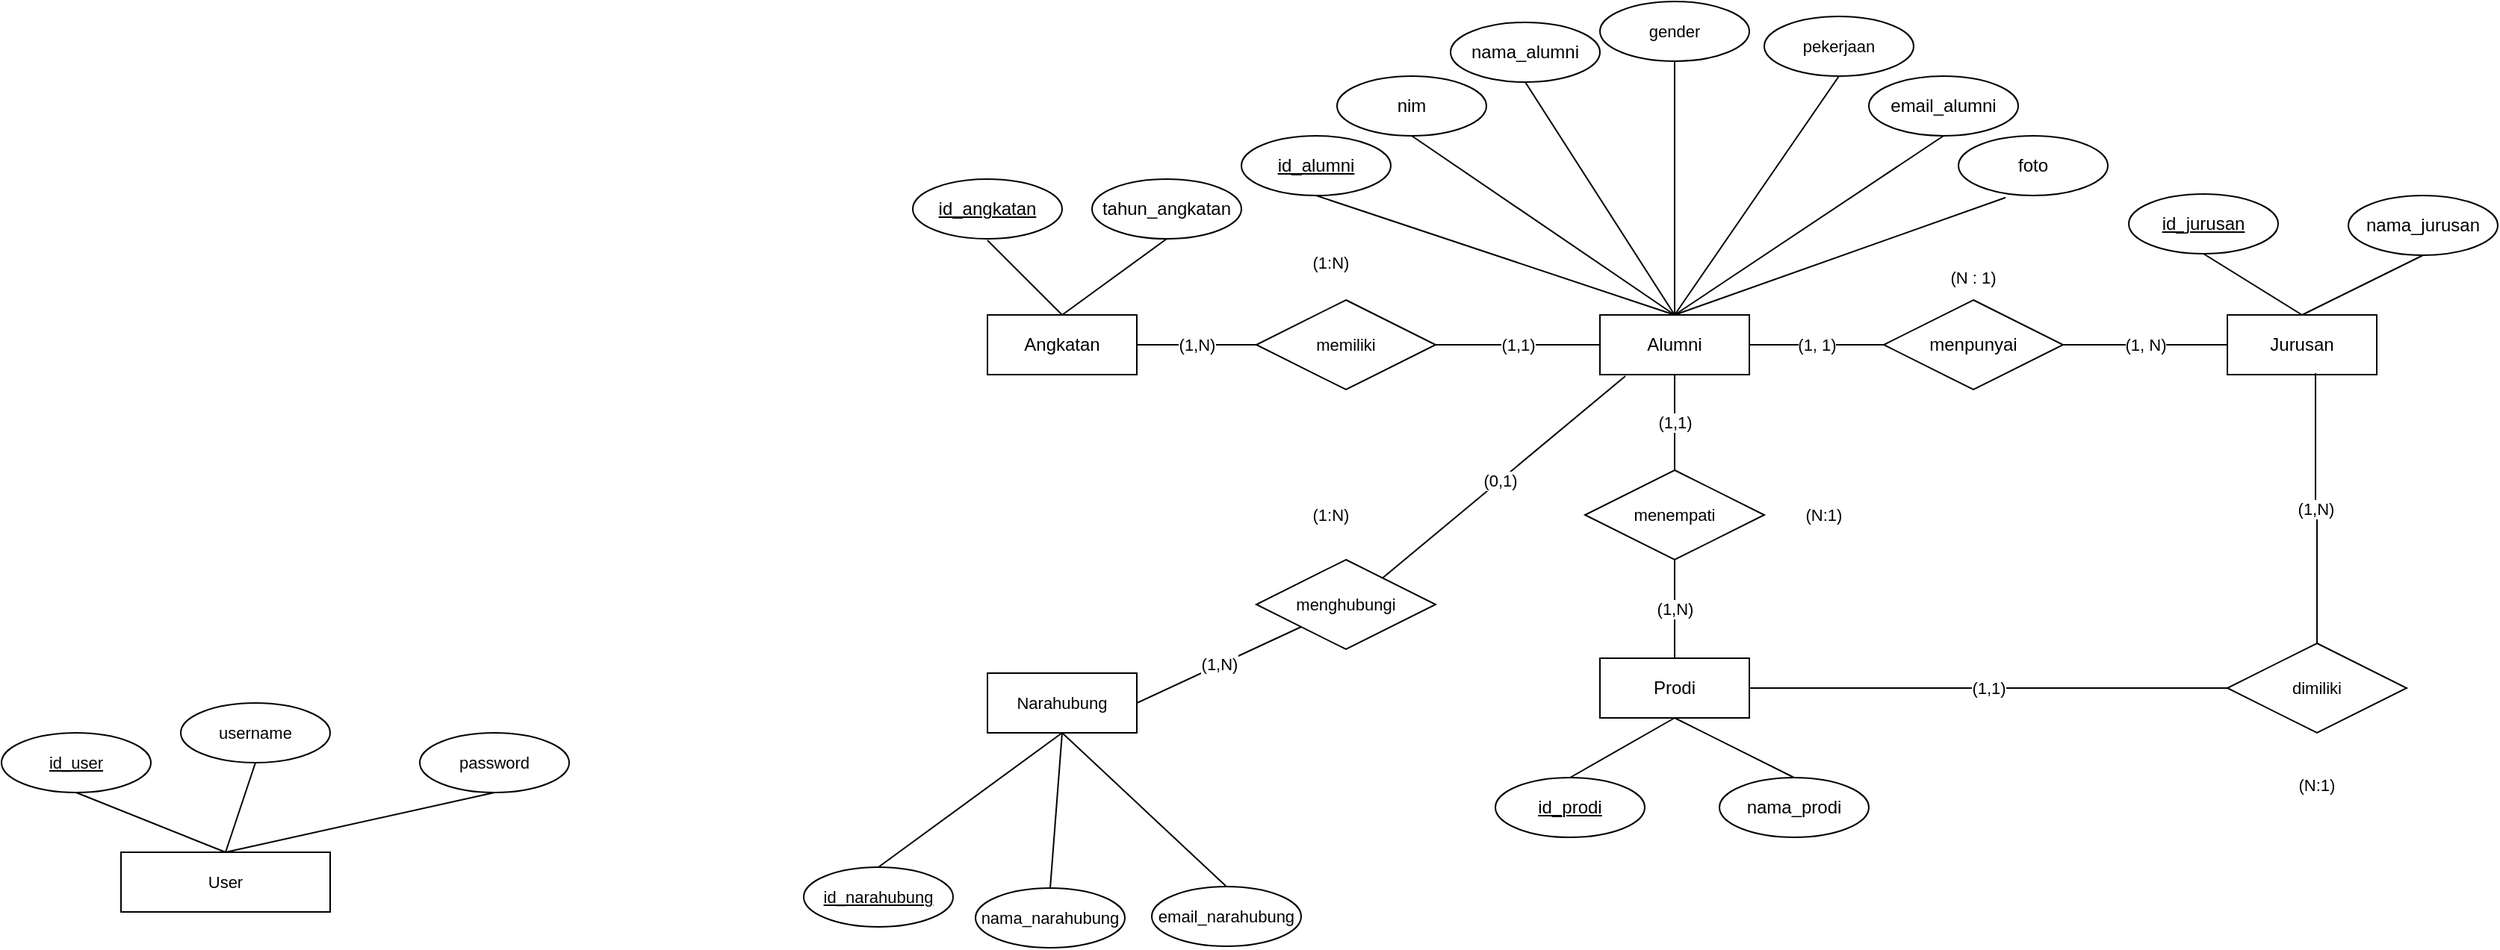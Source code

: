 <mxfile version="21.2.8" type="device">
  <diagram name="ERD" id="-1ExnSARg4lpdEBly_2u">
    <mxGraphModel dx="2122" dy="1445" grid="1" gridSize="10" guides="1" tooltips="1" connect="1" arrows="1" fold="1" page="1" pageScale="1" pageWidth="1169" pageHeight="827" math="0" shadow="0">
      <root>
        <mxCell id="0" />
        <mxCell id="1" parent="0" />
        <mxCell id="pQqgSZDethp4wUWzqhxV-7" value="(1, 1)" style="edgeStyle=orthogonalEdgeStyle;rounded=0;orthogonalLoop=1;jettySize=auto;html=1;exitX=1;exitY=0.5;exitDx=0;exitDy=0;endArrow=none;endFill=0;" parent="1" source="pQqgSZDethp4wUWzqhxV-2" target="pQqgSZDethp4wUWzqhxV-6" edge="1">
          <mxGeometry relative="1" as="geometry" />
        </mxCell>
        <mxCell id="MD7EaQOvRPPSlBq0kzuH-15" style="shape=connector;rounded=0;orthogonalLoop=1;jettySize=auto;html=1;exitX=0.5;exitY=0;exitDx=0;exitDy=0;entryX=0.5;entryY=1;entryDx=0;entryDy=0;labelBackgroundColor=default;strokeColor=default;fontFamily=Helvetica;fontSize=11;fontColor=default;endArrow=none;endFill=0;" edge="1" parent="1" source="pQqgSZDethp4wUWzqhxV-2" target="MD7EaQOvRPPSlBq0kzuH-5">
          <mxGeometry relative="1" as="geometry" />
        </mxCell>
        <mxCell id="MD7EaQOvRPPSlBq0kzuH-16" style="shape=connector;rounded=0;orthogonalLoop=1;jettySize=auto;html=1;exitX=0.5;exitY=0;exitDx=0;exitDy=0;entryX=0.315;entryY=1.035;entryDx=0;entryDy=0;entryPerimeter=0;labelBackgroundColor=default;strokeColor=default;fontFamily=Helvetica;fontSize=11;fontColor=default;endArrow=none;endFill=0;" edge="1" parent="1" source="pQqgSZDethp4wUWzqhxV-2" target="MD7EaQOvRPPSlBq0kzuH-6">
          <mxGeometry relative="1" as="geometry" />
        </mxCell>
        <mxCell id="MD7EaQOvRPPSlBq0kzuH-17" style="shape=connector;rounded=0;orthogonalLoop=1;jettySize=auto;html=1;exitX=0.5;exitY=0;exitDx=0;exitDy=0;labelBackgroundColor=default;strokeColor=default;fontFamily=Helvetica;fontSize=11;fontColor=default;endArrow=none;endFill=0;entryX=0.5;entryY=1;entryDx=0;entryDy=0;" edge="1" parent="1" source="pQqgSZDethp4wUWzqhxV-2" target="MD7EaQOvRPPSlBq0kzuH-24">
          <mxGeometry relative="1" as="geometry">
            <mxPoint x="230" y="50" as="targetPoint" />
          </mxGeometry>
        </mxCell>
        <mxCell id="MD7EaQOvRPPSlBq0kzuH-26" style="shape=connector;rounded=0;orthogonalLoop=1;jettySize=auto;html=1;exitX=0.5;exitY=0;exitDx=0;exitDy=0;entryX=0.5;entryY=1;entryDx=0;entryDy=0;labelBackgroundColor=default;strokeColor=default;fontFamily=Helvetica;fontSize=11;fontColor=default;endArrow=none;endFill=0;" edge="1" parent="1" source="pQqgSZDethp4wUWzqhxV-2" target="MD7EaQOvRPPSlBq0kzuH-25">
          <mxGeometry relative="1" as="geometry" />
        </mxCell>
        <mxCell id="MD7EaQOvRPPSlBq0kzuH-28" style="shape=connector;rounded=0;orthogonalLoop=1;jettySize=auto;html=1;exitX=0.5;exitY=0;exitDx=0;exitDy=0;entryX=0.5;entryY=1;entryDx=0;entryDy=0;labelBackgroundColor=default;strokeColor=default;fontFamily=Helvetica;fontSize=11;fontColor=default;endArrow=none;endFill=0;" edge="1" parent="1" source="pQqgSZDethp4wUWzqhxV-2" target="MD7EaQOvRPPSlBq0kzuH-27">
          <mxGeometry relative="1" as="geometry" />
        </mxCell>
        <mxCell id="MD7EaQOvRPPSlBq0kzuH-30" style="edgeStyle=none;shape=connector;rounded=0;orthogonalLoop=1;jettySize=auto;html=1;exitX=0.5;exitY=0;exitDx=0;exitDy=0;entryX=0.5;entryY=1;entryDx=0;entryDy=0;labelBackgroundColor=default;strokeColor=default;fontFamily=Helvetica;fontSize=11;fontColor=default;endArrow=none;endFill=0;" edge="1" parent="1" source="pQqgSZDethp4wUWzqhxV-2" target="MD7EaQOvRPPSlBq0kzuH-29">
          <mxGeometry relative="1" as="geometry" />
        </mxCell>
        <mxCell id="pQqgSZDethp4wUWzqhxV-2" value="Alumni" style="whiteSpace=wrap;html=1;align=center;" parent="1" vertex="1">
          <mxGeometry x="230" y="130" width="100" height="40" as="geometry" />
        </mxCell>
        <mxCell id="MD7EaQOvRPPSlBq0kzuH-19" style="shape=connector;rounded=0;orthogonalLoop=1;jettySize=auto;html=1;exitX=0.5;exitY=0;exitDx=0;exitDy=0;entryX=0.5;entryY=1;entryDx=0;entryDy=0;labelBackgroundColor=default;strokeColor=default;fontFamily=Helvetica;fontSize=11;fontColor=default;endArrow=none;endFill=0;" edge="1" parent="1" source="pQqgSZDethp4wUWzqhxV-3" target="MD7EaQOvRPPSlBq0kzuH-7">
          <mxGeometry relative="1" as="geometry" />
        </mxCell>
        <mxCell id="MD7EaQOvRPPSlBq0kzuH-20" style="shape=connector;rounded=0;orthogonalLoop=1;jettySize=auto;html=1;exitX=0.5;exitY=0;exitDx=0;exitDy=0;entryX=0.5;entryY=1;entryDx=0;entryDy=0;labelBackgroundColor=default;strokeColor=default;fontFamily=Helvetica;fontSize=11;fontColor=default;endArrow=none;endFill=0;" edge="1" parent="1" source="pQqgSZDethp4wUWzqhxV-3" target="MD7EaQOvRPPSlBq0kzuH-8">
          <mxGeometry relative="1" as="geometry" />
        </mxCell>
        <mxCell id="pQqgSZDethp4wUWzqhxV-3" value="Jurusan" style="whiteSpace=wrap;html=1;align=center;" parent="1" vertex="1">
          <mxGeometry x="650" y="130" width="100" height="40" as="geometry" />
        </mxCell>
        <mxCell id="pQqgSZDethp4wUWzqhxV-28" value="(1,1)" style="edgeStyle=orthogonalEdgeStyle;shape=connector;rounded=0;orthogonalLoop=1;jettySize=auto;html=1;exitX=1;exitY=0.5;exitDx=0;exitDy=0;labelBackgroundColor=default;strokeColor=default;fontFamily=Helvetica;fontSize=11;fontColor=default;endArrow=none;endFill=0;" parent="1" source="pQqgSZDethp4wUWzqhxV-4" target="pQqgSZDethp4wUWzqhxV-27" edge="1">
          <mxGeometry relative="1" as="geometry" />
        </mxCell>
        <mxCell id="MD7EaQOvRPPSlBq0kzuH-22" style="shape=connector;rounded=0;orthogonalLoop=1;jettySize=auto;html=1;exitX=0.5;exitY=1;exitDx=0;exitDy=0;entryX=0.5;entryY=0;entryDx=0;entryDy=0;labelBackgroundColor=default;strokeColor=default;fontFamily=Helvetica;fontSize=11;fontColor=default;endArrow=none;endFill=0;" edge="1" parent="1" source="pQqgSZDethp4wUWzqhxV-4" target="MD7EaQOvRPPSlBq0kzuH-4">
          <mxGeometry relative="1" as="geometry" />
        </mxCell>
        <mxCell id="MD7EaQOvRPPSlBq0kzuH-23" style="shape=connector;rounded=0;orthogonalLoop=1;jettySize=auto;html=1;exitX=0.5;exitY=1;exitDx=0;exitDy=0;entryX=0.5;entryY=0;entryDx=0;entryDy=0;labelBackgroundColor=default;strokeColor=default;fontFamily=Helvetica;fontSize=11;fontColor=default;endArrow=none;endFill=0;" edge="1" parent="1" source="pQqgSZDethp4wUWzqhxV-4" target="MD7EaQOvRPPSlBq0kzuH-9">
          <mxGeometry relative="1" as="geometry" />
        </mxCell>
        <mxCell id="pQqgSZDethp4wUWzqhxV-4" value="Prodi" style="whiteSpace=wrap;html=1;align=center;" parent="1" vertex="1">
          <mxGeometry x="230" y="360" width="100" height="40" as="geometry" />
        </mxCell>
        <mxCell id="pQqgSZDethp4wUWzqhxV-36" value="(1,N)" style="edgeStyle=orthogonalEdgeStyle;shape=connector;rounded=0;orthogonalLoop=1;jettySize=auto;html=1;labelBackgroundColor=default;strokeColor=default;fontFamily=Helvetica;fontSize=11;fontColor=default;endArrow=none;endFill=0;" parent="1" source="pQqgSZDethp4wUWzqhxV-5" target="pQqgSZDethp4wUWzqhxV-35" edge="1">
          <mxGeometry relative="1" as="geometry" />
        </mxCell>
        <mxCell id="MD7EaQOvRPPSlBq0kzuH-12" style="rounded=0;orthogonalLoop=1;jettySize=auto;html=1;exitX=0.5;exitY=0;exitDx=0;exitDy=0;endArrow=none;endFill=0;" edge="1" parent="1" source="pQqgSZDethp4wUWzqhxV-5">
          <mxGeometry relative="1" as="geometry">
            <mxPoint x="-180" y="80" as="targetPoint" />
          </mxGeometry>
        </mxCell>
        <mxCell id="MD7EaQOvRPPSlBq0kzuH-14" style="shape=connector;rounded=0;orthogonalLoop=1;jettySize=auto;html=1;exitX=0.5;exitY=0;exitDx=0;exitDy=0;entryX=0.5;entryY=1;entryDx=0;entryDy=0;labelBackgroundColor=default;strokeColor=default;fontFamily=Helvetica;fontSize=11;fontColor=default;endArrow=none;endFill=0;" edge="1" parent="1" source="pQqgSZDethp4wUWzqhxV-5" target="MD7EaQOvRPPSlBq0kzuH-10">
          <mxGeometry relative="1" as="geometry" />
        </mxCell>
        <mxCell id="pQqgSZDethp4wUWzqhxV-5" value="Angkatan" style="whiteSpace=wrap;html=1;align=center;" parent="1" vertex="1">
          <mxGeometry x="-180" y="130" width="100" height="40" as="geometry" />
        </mxCell>
        <mxCell id="pQqgSZDethp4wUWzqhxV-8" value="(1, N)" style="edgeStyle=orthogonalEdgeStyle;rounded=0;orthogonalLoop=1;jettySize=auto;html=1;endArrow=none;endFill=0;" parent="1" source="pQqgSZDethp4wUWzqhxV-6" target="pQqgSZDethp4wUWzqhxV-3" edge="1">
          <mxGeometry relative="1" as="geometry" />
        </mxCell>
        <mxCell id="pQqgSZDethp4wUWzqhxV-6" value="menpunyai" style="shape=rhombus;perimeter=rhombusPerimeter;whiteSpace=wrap;html=1;align=center;" parent="1" vertex="1">
          <mxGeometry x="420" y="120" width="120" height="60" as="geometry" />
        </mxCell>
        <mxCell id="pQqgSZDethp4wUWzqhxV-18" value="(N : 1)" style="text;html=1;strokeColor=none;fillColor=none;align=center;verticalAlign=middle;whiteSpace=wrap;rounded=0;fontSize=11;fontFamily=Helvetica;fontColor=default;" parent="1" vertex="1">
          <mxGeometry x="450" y="90" width="60" height="30" as="geometry" />
        </mxCell>
        <mxCell id="pQqgSZDethp4wUWzqhxV-20" value="(1,1)" style="edgeStyle=orthogonalEdgeStyle;shape=connector;rounded=0;orthogonalLoop=1;jettySize=auto;html=1;labelBackgroundColor=default;strokeColor=default;fontFamily=Helvetica;fontSize=11;fontColor=default;endArrow=none;endFill=0;" parent="1" source="pQqgSZDethp4wUWzqhxV-19" target="pQqgSZDethp4wUWzqhxV-2" edge="1">
          <mxGeometry relative="1" as="geometry" />
        </mxCell>
        <mxCell id="pQqgSZDethp4wUWzqhxV-21" value="(1,N)" style="edgeStyle=orthogonalEdgeStyle;shape=connector;rounded=0;orthogonalLoop=1;jettySize=auto;html=1;labelBackgroundColor=default;strokeColor=default;fontFamily=Helvetica;fontSize=11;fontColor=default;endArrow=none;endFill=0;" parent="1" source="pQqgSZDethp4wUWzqhxV-19" target="pQqgSZDethp4wUWzqhxV-4" edge="1">
          <mxGeometry relative="1" as="geometry">
            <mxPoint as="offset" />
          </mxGeometry>
        </mxCell>
        <mxCell id="pQqgSZDethp4wUWzqhxV-19" value="menempati" style="shape=rhombus;perimeter=rhombusPerimeter;whiteSpace=wrap;html=1;align=center;fontFamily=Helvetica;fontSize=11;fontColor=default;" parent="1" vertex="1">
          <mxGeometry x="220" y="234" width="120" height="60" as="geometry" />
        </mxCell>
        <mxCell id="pQqgSZDethp4wUWzqhxV-26" value="(N:1)" style="text;html=1;strokeColor=none;fillColor=none;align=center;verticalAlign=middle;whiteSpace=wrap;rounded=0;fontSize=11;fontFamily=Helvetica;fontColor=default;" parent="1" vertex="1">
          <mxGeometry x="350" y="249" width="60" height="30" as="geometry" />
        </mxCell>
        <mxCell id="pQqgSZDethp4wUWzqhxV-29" value="(1,N)" style="edgeStyle=orthogonalEdgeStyle;shape=connector;rounded=0;orthogonalLoop=1;jettySize=auto;html=1;exitX=0.5;exitY=0;exitDx=0;exitDy=0;entryX=0.59;entryY=0.975;entryDx=0;entryDy=0;entryPerimeter=0;labelBackgroundColor=default;strokeColor=default;fontFamily=Helvetica;fontSize=11;fontColor=default;endArrow=none;endFill=0;" parent="1" source="pQqgSZDethp4wUWzqhxV-27" target="pQqgSZDethp4wUWzqhxV-3" edge="1">
          <mxGeometry relative="1" as="geometry" />
        </mxCell>
        <mxCell id="pQqgSZDethp4wUWzqhxV-27" value="dimiliki" style="shape=rhombus;perimeter=rhombusPerimeter;whiteSpace=wrap;html=1;align=center;fontFamily=Helvetica;fontSize=11;fontColor=default;" parent="1" vertex="1">
          <mxGeometry x="650" y="350" width="120" height="60" as="geometry" />
        </mxCell>
        <mxCell id="pQqgSZDethp4wUWzqhxV-31" value="(N:1)" style="text;html=1;strokeColor=none;fillColor=none;align=center;verticalAlign=middle;whiteSpace=wrap;rounded=0;fontSize=11;fontFamily=Helvetica;fontColor=default;" parent="1" vertex="1">
          <mxGeometry x="680" y="430" width="60" height="30" as="geometry" />
        </mxCell>
        <mxCell id="pQqgSZDethp4wUWzqhxV-37" value="(1,1)" style="edgeStyle=orthogonalEdgeStyle;shape=connector;rounded=0;orthogonalLoop=1;jettySize=auto;html=1;labelBackgroundColor=default;strokeColor=default;fontFamily=Helvetica;fontSize=11;fontColor=default;endArrow=none;endFill=0;" parent="1" source="pQqgSZDethp4wUWzqhxV-35" target="pQqgSZDethp4wUWzqhxV-2" edge="1">
          <mxGeometry relative="1" as="geometry">
            <mxPoint as="offset" />
          </mxGeometry>
        </mxCell>
        <mxCell id="pQqgSZDethp4wUWzqhxV-35" value="memiliki" style="shape=rhombus;perimeter=rhombusPerimeter;whiteSpace=wrap;html=1;align=center;fontFamily=Helvetica;fontSize=11;fontColor=default;" parent="1" vertex="1">
          <mxGeometry y="120" width="120" height="60" as="geometry" />
        </mxCell>
        <mxCell id="pQqgSZDethp4wUWzqhxV-41" value="(1:N)" style="text;html=1;strokeColor=none;fillColor=none;align=center;verticalAlign=middle;whiteSpace=wrap;rounded=0;fontSize=11;fontFamily=Helvetica;fontColor=default;" parent="1" vertex="1">
          <mxGeometry x="20" y="80" width="60" height="30" as="geometry" />
        </mxCell>
        <mxCell id="pQqgSZDethp4wUWzqhxV-44" value="(0,1)" style="shape=connector;rounded=0;orthogonalLoop=1;jettySize=auto;html=1;entryX=0.17;entryY=1.025;entryDx=0;entryDy=0;entryPerimeter=0;labelBackgroundColor=default;strokeColor=default;fontFamily=Helvetica;fontSize=11;fontColor=default;endArrow=none;endFill=0;" parent="1" target="pQqgSZDethp4wUWzqhxV-2" edge="1">
          <mxGeometry relative="1" as="geometry">
            <mxPoint x="80" y="310" as="sourcePoint" />
          </mxGeometry>
        </mxCell>
        <mxCell id="pQqgSZDethp4wUWzqhxV-45" value="(1:N)" style="text;html=1;strokeColor=none;fillColor=none;align=center;verticalAlign=middle;whiteSpace=wrap;rounded=0;fontSize=11;fontFamily=Helvetica;fontColor=default;" parent="1" vertex="1">
          <mxGeometry x="20" y="249" width="60" height="30" as="geometry" />
        </mxCell>
        <mxCell id="MD7EaQOvRPPSlBq0kzuH-18" style="shape=connector;rounded=0;orthogonalLoop=1;jettySize=auto;html=1;exitX=0.5;exitY=1;exitDx=0;exitDy=0;labelBackgroundColor=default;strokeColor=default;fontFamily=Helvetica;fontSize=11;fontColor=default;endArrow=none;endFill=0;entryX=0.5;entryY=0;entryDx=0;entryDy=0;" edge="1" parent="1" source="MD7EaQOvRPPSlBq0kzuH-2" target="pQqgSZDethp4wUWzqhxV-2">
          <mxGeometry relative="1" as="geometry" />
        </mxCell>
        <mxCell id="MD7EaQOvRPPSlBq0kzuH-2" value="email_alumni" style="ellipse;whiteSpace=wrap;html=1;align=center;" vertex="1" parent="1">
          <mxGeometry x="410" y="-30" width="100" height="40" as="geometry" />
        </mxCell>
        <mxCell id="MD7EaQOvRPPSlBq0kzuH-3" value="id_angkatan" style="ellipse;whiteSpace=wrap;html=1;align=center;fontStyle=4;" vertex="1" parent="1">
          <mxGeometry x="-230" y="39" width="100" height="40" as="geometry" />
        </mxCell>
        <mxCell id="MD7EaQOvRPPSlBq0kzuH-4" value="id_prodi" style="ellipse;whiteSpace=wrap;html=1;align=center;fontStyle=4;" vertex="1" parent="1">
          <mxGeometry x="160" y="440" width="100" height="40" as="geometry" />
        </mxCell>
        <mxCell id="MD7EaQOvRPPSlBq0kzuH-5" value="nim" style="ellipse;whiteSpace=wrap;html=1;align=center;" vertex="1" parent="1">
          <mxGeometry x="54" y="-30" width="100" height="40" as="geometry" />
        </mxCell>
        <mxCell id="MD7EaQOvRPPSlBq0kzuH-6" value="foto" style="ellipse;whiteSpace=wrap;html=1;align=center;" vertex="1" parent="1">
          <mxGeometry x="470" y="10" width="100" height="40" as="geometry" />
        </mxCell>
        <mxCell id="MD7EaQOvRPPSlBq0kzuH-7" value="id_jurusan" style="ellipse;whiteSpace=wrap;html=1;align=center;fontStyle=4;" vertex="1" parent="1">
          <mxGeometry x="584" y="49" width="100" height="40" as="geometry" />
        </mxCell>
        <mxCell id="MD7EaQOvRPPSlBq0kzuH-8" value="nama_jurusan" style="ellipse;whiteSpace=wrap;html=1;align=center;" vertex="1" parent="1">
          <mxGeometry x="731" y="50" width="100" height="40" as="geometry" />
        </mxCell>
        <mxCell id="MD7EaQOvRPPSlBq0kzuH-9" value="nama_prodi" style="ellipse;whiteSpace=wrap;html=1;align=center;" vertex="1" parent="1">
          <mxGeometry x="310" y="440" width="100" height="40" as="geometry" />
        </mxCell>
        <mxCell id="MD7EaQOvRPPSlBq0kzuH-10" value="tahun_angkatan" style="ellipse;whiteSpace=wrap;html=1;align=center;" vertex="1" parent="1">
          <mxGeometry x="-110" y="39" width="100" height="40" as="geometry" />
        </mxCell>
        <mxCell id="MD7EaQOvRPPSlBq0kzuH-24" value="nama_alumni" style="ellipse;whiteSpace=wrap;html=1;align=center;" vertex="1" parent="1">
          <mxGeometry x="130" y="-66" width="100" height="40" as="geometry" />
        </mxCell>
        <mxCell id="MD7EaQOvRPPSlBq0kzuH-25" value="gender" style="ellipse;whiteSpace=wrap;html=1;align=center;fontFamily=Helvetica;fontSize=11;fontColor=default;" vertex="1" parent="1">
          <mxGeometry x="230" y="-80" width="100" height="40" as="geometry" />
        </mxCell>
        <mxCell id="MD7EaQOvRPPSlBq0kzuH-27" value="pekerjaan" style="ellipse;whiteSpace=wrap;html=1;align=center;fontFamily=Helvetica;fontSize=11;fontColor=default;" vertex="1" parent="1">
          <mxGeometry x="340" y="-70" width="100" height="40" as="geometry" />
        </mxCell>
        <mxCell id="MD7EaQOvRPPSlBq0kzuH-29" value="id_alumni" style="ellipse;whiteSpace=wrap;html=1;align=center;fontStyle=4" vertex="1" parent="1">
          <mxGeometry x="-10" y="10" width="100" height="40" as="geometry" />
        </mxCell>
        <mxCell id="MD7EaQOvRPPSlBq0kzuH-35" style="edgeStyle=none;shape=connector;rounded=0;orthogonalLoop=1;jettySize=auto;html=1;exitX=0.5;exitY=0;exitDx=0;exitDy=0;entryX=0.5;entryY=1;entryDx=0;entryDy=0;labelBackgroundColor=default;strokeColor=default;fontFamily=Helvetica;fontSize=11;fontColor=default;endArrow=none;endFill=0;" edge="1" parent="1" source="MD7EaQOvRPPSlBq0kzuH-31" target="MD7EaQOvRPPSlBq0kzuH-32">
          <mxGeometry relative="1" as="geometry" />
        </mxCell>
        <mxCell id="MD7EaQOvRPPSlBq0kzuH-36" style="edgeStyle=none;shape=connector;rounded=0;orthogonalLoop=1;jettySize=auto;html=1;exitX=0.5;exitY=0;exitDx=0;exitDy=0;entryX=0.5;entryY=1;entryDx=0;entryDy=0;labelBackgroundColor=default;strokeColor=default;fontFamily=Helvetica;fontSize=11;fontColor=default;endArrow=none;endFill=0;" edge="1" parent="1" source="MD7EaQOvRPPSlBq0kzuH-31" target="MD7EaQOvRPPSlBq0kzuH-33">
          <mxGeometry relative="1" as="geometry" />
        </mxCell>
        <mxCell id="MD7EaQOvRPPSlBq0kzuH-37" style="edgeStyle=none;shape=connector;rounded=0;orthogonalLoop=1;jettySize=auto;html=1;exitX=0.5;exitY=0;exitDx=0;exitDy=0;entryX=0.5;entryY=1;entryDx=0;entryDy=0;labelBackgroundColor=default;strokeColor=default;fontFamily=Helvetica;fontSize=11;fontColor=default;endArrow=none;endFill=0;" edge="1" parent="1" source="MD7EaQOvRPPSlBq0kzuH-31" target="MD7EaQOvRPPSlBq0kzuH-34">
          <mxGeometry relative="1" as="geometry" />
        </mxCell>
        <mxCell id="MD7EaQOvRPPSlBq0kzuH-31" value="User" style="rounded=0;arcSize=10;whiteSpace=wrap;html=1;align=center;fontFamily=Helvetica;fontSize=11;fontColor=default;" vertex="1" parent="1">
          <mxGeometry x="-760" y="490" width="140" height="40" as="geometry" />
        </mxCell>
        <mxCell id="MD7EaQOvRPPSlBq0kzuH-32" value="id_user" style="ellipse;whiteSpace=wrap;html=1;align=center;fontFamily=Helvetica;fontSize=11;fontColor=default;fontStyle=4" vertex="1" parent="1">
          <mxGeometry x="-840" y="410" width="100" height="40" as="geometry" />
        </mxCell>
        <mxCell id="MD7EaQOvRPPSlBq0kzuH-33" value="username" style="ellipse;whiteSpace=wrap;html=1;align=center;fontFamily=Helvetica;fontSize=11;fontColor=default;" vertex="1" parent="1">
          <mxGeometry x="-720" y="390" width="100" height="40" as="geometry" />
        </mxCell>
        <mxCell id="MD7EaQOvRPPSlBq0kzuH-34" value="password" style="ellipse;whiteSpace=wrap;html=1;align=center;fontFamily=Helvetica;fontSize=11;fontColor=default;" vertex="1" parent="1">
          <mxGeometry x="-560" y="410" width="100" height="40" as="geometry" />
        </mxCell>
        <mxCell id="MD7EaQOvRPPSlBq0kzuH-43" style="edgeStyle=none;shape=connector;rounded=0;orthogonalLoop=1;jettySize=auto;html=1;exitX=0.5;exitY=1;exitDx=0;exitDy=0;entryX=0.5;entryY=0;entryDx=0;entryDy=0;labelBackgroundColor=default;strokeColor=default;fontFamily=Helvetica;fontSize=11;fontColor=default;endArrow=none;endFill=0;" edge="1" parent="1" source="MD7EaQOvRPPSlBq0kzuH-39" target="MD7EaQOvRPPSlBq0kzuH-42">
          <mxGeometry relative="1" as="geometry" />
        </mxCell>
        <mxCell id="MD7EaQOvRPPSlBq0kzuH-45" style="edgeStyle=none;shape=connector;rounded=0;orthogonalLoop=1;jettySize=auto;html=1;exitX=0.5;exitY=1;exitDx=0;exitDy=0;entryX=0.5;entryY=0;entryDx=0;entryDy=0;labelBackgroundColor=default;strokeColor=default;fontFamily=Helvetica;fontSize=11;fontColor=default;endArrow=none;endFill=0;" edge="1" parent="1" source="MD7EaQOvRPPSlBq0kzuH-39" target="MD7EaQOvRPPSlBq0kzuH-44">
          <mxGeometry relative="1" as="geometry" />
        </mxCell>
        <mxCell id="MD7EaQOvRPPSlBq0kzuH-39" value="Narahubung" style="whiteSpace=wrap;html=1;align=center;fontFamily=Helvetica;fontSize=11;fontColor=default;" vertex="1" parent="1">
          <mxGeometry x="-180" y="370" width="100" height="40" as="geometry" />
        </mxCell>
        <mxCell id="MD7EaQOvRPPSlBq0kzuH-41" style="edgeStyle=none;shape=connector;rounded=0;orthogonalLoop=1;jettySize=auto;html=1;exitX=0.5;exitY=0;exitDx=0;exitDy=0;entryX=0.5;entryY=1;entryDx=0;entryDy=0;labelBackgroundColor=default;strokeColor=default;fontFamily=Helvetica;fontSize=11;fontColor=default;endArrow=none;endFill=0;" edge="1" parent="1" source="MD7EaQOvRPPSlBq0kzuH-40" target="MD7EaQOvRPPSlBq0kzuH-39">
          <mxGeometry relative="1" as="geometry" />
        </mxCell>
        <mxCell id="MD7EaQOvRPPSlBq0kzuH-40" value="id_narahubung" style="ellipse;whiteSpace=wrap;html=1;align=center;fontStyle=4;fontFamily=Helvetica;fontSize=11;fontColor=default;" vertex="1" parent="1">
          <mxGeometry x="-303" y="500" width="100" height="40" as="geometry" />
        </mxCell>
        <mxCell id="MD7EaQOvRPPSlBq0kzuH-42" value="nama_narahubung" style="ellipse;whiteSpace=wrap;html=1;align=center;fontFamily=Helvetica;fontSize=11;fontColor=default;" vertex="1" parent="1">
          <mxGeometry x="-188" y="514" width="100" height="40" as="geometry" />
        </mxCell>
        <mxCell id="MD7EaQOvRPPSlBq0kzuH-44" value="email_narahubung" style="ellipse;whiteSpace=wrap;html=1;align=center;fontFamily=Helvetica;fontSize=11;fontColor=default;" vertex="1" parent="1">
          <mxGeometry x="-70" y="513" width="100" height="40" as="geometry" />
        </mxCell>
        <mxCell id="MD7EaQOvRPPSlBq0kzuH-47" value="(1,N)" style="edgeStyle=none;shape=connector;rounded=0;orthogonalLoop=1;jettySize=auto;html=1;exitX=0;exitY=1;exitDx=0;exitDy=0;entryX=1;entryY=0.5;entryDx=0;entryDy=0;labelBackgroundColor=default;strokeColor=default;fontFamily=Helvetica;fontSize=11;fontColor=default;endArrow=none;endFill=0;" edge="1" parent="1" source="MD7EaQOvRPPSlBq0kzuH-46" target="MD7EaQOvRPPSlBq0kzuH-39">
          <mxGeometry relative="1" as="geometry" />
        </mxCell>
        <mxCell id="MD7EaQOvRPPSlBq0kzuH-46" value="menghubungi" style="shape=rhombus;perimeter=rhombusPerimeter;whiteSpace=wrap;html=1;align=center;fontFamily=Helvetica;fontSize=11;fontColor=default;" vertex="1" parent="1">
          <mxGeometry y="294" width="120" height="60" as="geometry" />
        </mxCell>
      </root>
    </mxGraphModel>
  </diagram>
</mxfile>
